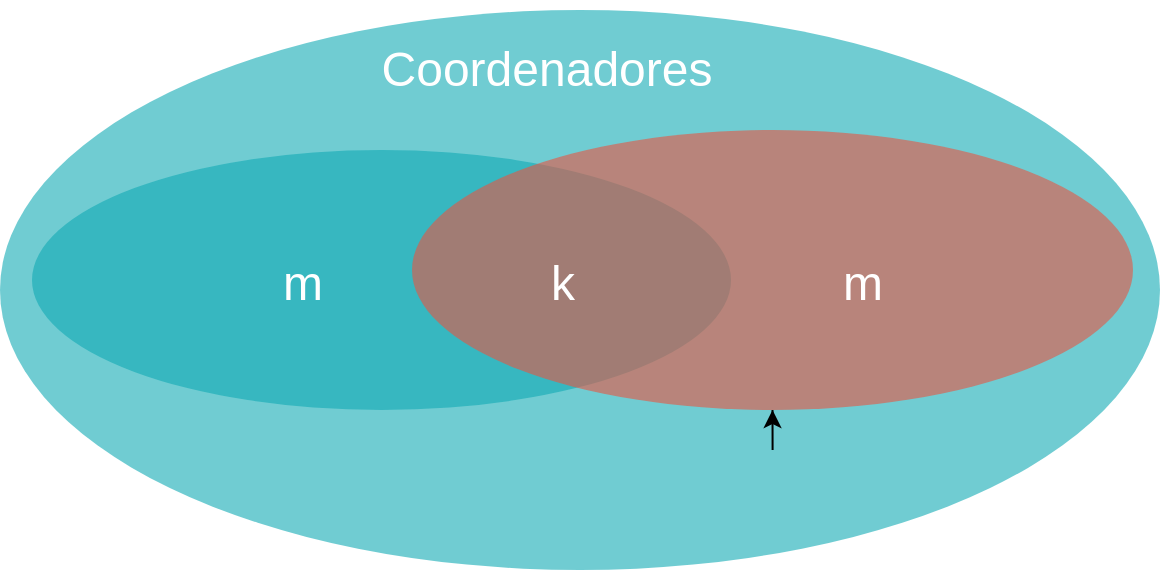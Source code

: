 <mxfile version="13.3.5" type="device"><diagram id="3228e29e-7158-1315-38df-8450db1d8a1d" name="Page-1"><mxGraphModel dx="1106" dy="829" grid="1" gridSize="10" guides="1" tooltips="1" connect="1" arrows="1" fold="1" page="1" pageScale="1" pageWidth="583" pageHeight="413" background="none" math="0" shadow="0"><root><mxCell id="0"/><mxCell id="1" parent="0"/><mxCell id="gjPDd1L3UCa2K0dM3adv-21543" value="" style="ellipse;fillColor=#12AAB5;opacity=60;strokeColor=none;html=1;fontColor=#FFFFFF;" vertex="1" parent="1"><mxGeometry y="50" width="580" height="280" as="geometry"/></mxCell><mxCell id="21532" value="" style="ellipse;fillColor=#12AAB5;opacity=60;strokeColor=none;html=1;fontColor=#FFFFFF;" parent="1" vertex="1"><mxGeometry x="16" y="120" width="349.5" height="130" as="geometry"/></mxCell><mxCell id="21533" value="" style="ellipse;fillColor=#e85642;opacity=60;strokeColor=none;html=1;fontColor=#FFFFFF;" parent="1" vertex="1"><mxGeometry x="206" y="110" width="360.5" height="140" as="geometry"/></mxCell><mxCell id="21534" value="m" style="text;fontSize=24;align=center;verticalAlign=middle;html=1;fontColor=#FFFFFF;" parent="1" vertex="1"><mxGeometry x="56" y="151.5" width="190" height="70" as="geometry"/></mxCell><mxCell id="21535" value="m" style="text;fontSize=24;align=center;verticalAlign=middle;html=1;fontColor=#FFFFFF;" parent="1" vertex="1"><mxGeometry x="336" y="151.5" width="190" height="70" as="geometry"/></mxCell><mxCell id="gjPDd1L3UCa2K0dM3adv-21541" value="k" style="text;fontSize=24;align=center;verticalAlign=middle;html=1;fontColor=#FFFFFF;" vertex="1" parent="1"><mxGeometry x="185.5" y="151.5" width="190" height="70" as="geometry"/></mxCell><mxCell id="gjPDd1L3UCa2K0dM3adv-21542" style="edgeStyle=orthogonalEdgeStyle;rounded=0;orthogonalLoop=1;jettySize=auto;html=1;exitX=0.5;exitY=1;exitDx=0;exitDy=0;" edge="1" parent="1" source="21533" target="21533"><mxGeometry relative="1" as="geometry"/></mxCell><mxCell id="gjPDd1L3UCa2K0dM3adv-21544" value="Coordenadores" style="text;fontSize=24;align=center;verticalAlign=middle;html=1;fontColor=#FFFFFF;" vertex="1" parent="1"><mxGeometry x="178" y="45" width="190" height="70" as="geometry"/></mxCell></root></mxGraphModel></diagram></mxfile>